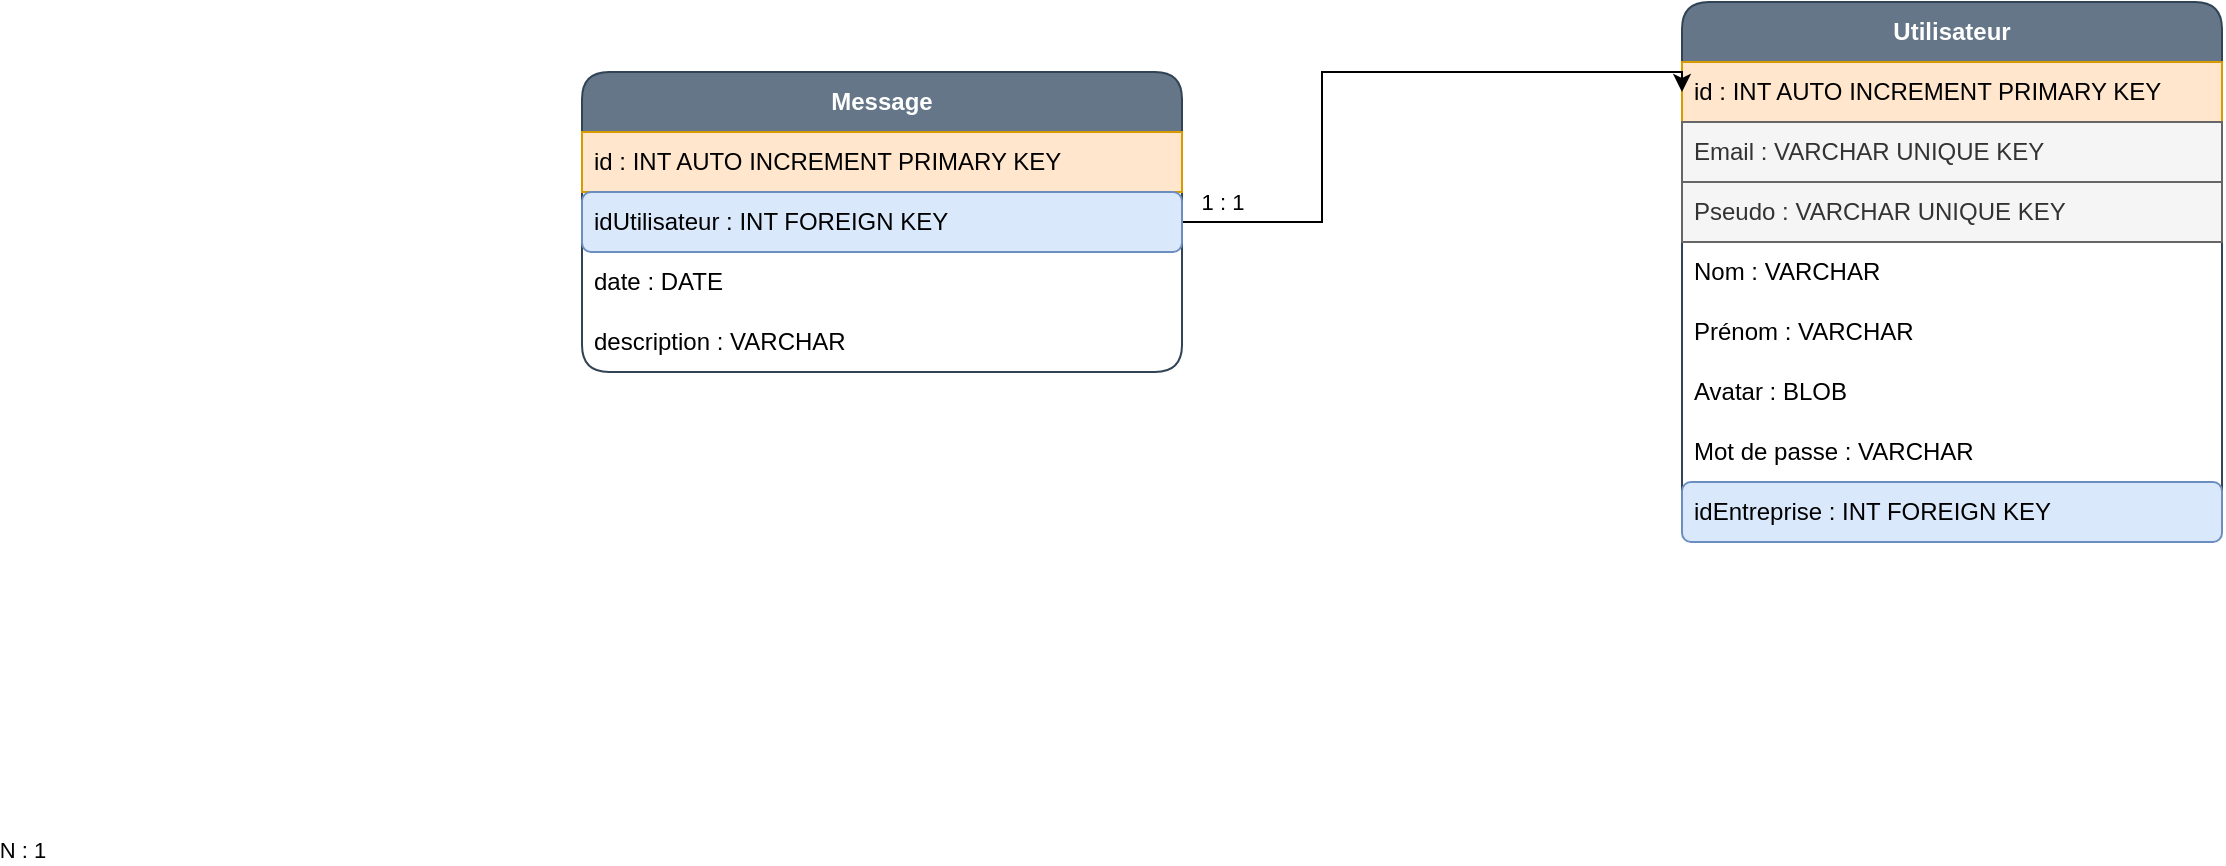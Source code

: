 <mxfile version="20.6.0" type="device"><diagram id="LearKynFpItAed_J9O5Z" name="Page-1"><mxGraphModel dx="3289" dy="838" grid="1" gridSize="10" guides="1" tooltips="1" connect="1" arrows="1" fold="1" page="1" pageScale="1" pageWidth="827" pageHeight="1169" math="0" shadow="0"><root><mxCell id="0"/><mxCell id="1" parent="0"/><mxCell id="ulFZzEn4zAZynipG0wvf-1" value="&lt;b&gt;Utilisateur&lt;/b&gt;" style="swimlane;fontStyle=0;childLayout=stackLayout;horizontal=1;startSize=30;horizontalStack=0;resizeParent=1;resizeParentMax=0;resizeLast=0;collapsible=1;marginBottom=0;whiteSpace=wrap;html=1;rounded=1;fillColor=#647687;strokeColor=#314354;fontColor=#ffffff;" vertex="1" parent="1"><mxGeometry x="-490" y="510" width="270" height="270" as="geometry"/></mxCell><mxCell id="ulFZzEn4zAZynipG0wvf-2" value="id : INT AUTO INCREMENT PRIMARY KEY" style="text;strokeColor=#d79b00;fillColor=#ffe6cc;align=left;verticalAlign=middle;spacingLeft=4;spacingRight=4;overflow=hidden;points=[[0,0.5],[1,0.5]];portConstraint=eastwest;rotatable=0;whiteSpace=wrap;html=1;" vertex="1" parent="ulFZzEn4zAZynipG0wvf-1"><mxGeometry y="30" width="270" height="30" as="geometry"/></mxCell><mxCell id="ulFZzEn4zAZynipG0wvf-3" value="Email : VARCHAR UNIQUE KEY" style="text;strokeColor=#666666;fillColor=#f5f5f5;align=left;verticalAlign=middle;spacingLeft=4;spacingRight=4;overflow=hidden;points=[[0,0.5],[1,0.5]];portConstraint=eastwest;rotatable=0;whiteSpace=wrap;html=1;fontColor=#333333;" vertex="1" parent="ulFZzEn4zAZynipG0wvf-1"><mxGeometry y="60" width="270" height="30" as="geometry"/></mxCell><mxCell id="ulFZzEn4zAZynipG0wvf-4" value="Pseudo : VARCHAR UNIQUE KEY" style="text;strokeColor=#666666;fillColor=#f5f5f5;align=left;verticalAlign=middle;spacingLeft=4;spacingRight=4;overflow=hidden;points=[[0,0.5],[1,0.5]];portConstraint=eastwest;rotatable=0;whiteSpace=wrap;html=1;fontColor=#333333;" vertex="1" parent="ulFZzEn4zAZynipG0wvf-1"><mxGeometry y="90" width="270" height="30" as="geometry"/></mxCell><mxCell id="ulFZzEn4zAZynipG0wvf-5" value="Nom : VARCHAR" style="text;strokeColor=none;fillColor=none;align=left;verticalAlign=middle;spacingLeft=4;spacingRight=4;overflow=hidden;points=[[0,0.5],[1,0.5]];portConstraint=eastwest;rotatable=0;whiteSpace=wrap;html=1;" vertex="1" parent="ulFZzEn4zAZynipG0wvf-1"><mxGeometry y="120" width="270" height="30" as="geometry"/></mxCell><mxCell id="ulFZzEn4zAZynipG0wvf-6" value="Prénom : VARCHAR" style="text;strokeColor=none;fillColor=none;align=left;verticalAlign=middle;spacingLeft=4;spacingRight=4;overflow=hidden;points=[[0,0.5],[1,0.5]];portConstraint=eastwest;rotatable=0;whiteSpace=wrap;html=1;" vertex="1" parent="ulFZzEn4zAZynipG0wvf-1"><mxGeometry y="150" width="270" height="30" as="geometry"/></mxCell><mxCell id="ulFZzEn4zAZynipG0wvf-7" value="Avatar : BLOB" style="text;strokeColor=none;fillColor=none;align=left;verticalAlign=middle;spacingLeft=4;spacingRight=4;overflow=hidden;points=[[0,0.5],[1,0.5]];portConstraint=eastwest;rotatable=0;whiteSpace=wrap;html=1;" vertex="1" parent="ulFZzEn4zAZynipG0wvf-1"><mxGeometry y="180" width="270" height="30" as="geometry"/></mxCell><mxCell id="ulFZzEn4zAZynipG0wvf-8" value="Mot de passe : VARCHAR" style="text;strokeColor=none;fillColor=none;align=left;verticalAlign=middle;spacingLeft=4;spacingRight=4;overflow=hidden;points=[[0,0.5],[1,0.5]];portConstraint=eastwest;rotatable=0;whiteSpace=wrap;html=1;" vertex="1" parent="ulFZzEn4zAZynipG0wvf-1"><mxGeometry y="210" width="270" height="30" as="geometry"/></mxCell><mxCell id="ulFZzEn4zAZynipG0wvf-9" value="idEntreprise : INT FOREIGN KEY" style="text;strokeColor=#6c8ebf;fillColor=#dae8fc;align=left;verticalAlign=middle;spacingLeft=4;spacingRight=4;overflow=hidden;points=[[0,0.5],[1,0.5]];portConstraint=eastwest;rotatable=0;whiteSpace=wrap;html=1;rounded=1;" vertex="1" parent="ulFZzEn4zAZynipG0wvf-1"><mxGeometry y="240" width="270" height="30" as="geometry"/></mxCell><mxCell id="ulFZzEn4zAZynipG0wvf-10" style="edgeStyle=orthogonalEdgeStyle;rounded=0;orthogonalLoop=1;jettySize=auto;html=1;entryX=0;entryY=0.5;entryDx=0;entryDy=0;exitX=1;exitY=0.5;exitDx=0;exitDy=0;" edge="1" parent="1" target="ulFZzEn4zAZynipG0wvf-2" source="ulFZzEn4zAZynipG0wvf-14"><mxGeometry relative="1" as="geometry"><mxPoint x="-1040" y="620" as="sourcePoint"/><mxPoint x="-240" y="320" as="targetPoint"/><Array as="points"><mxPoint x="-670" y="620"/><mxPoint x="-670" y="545"/></Array></mxGeometry></mxCell><mxCell id="ulFZzEn4zAZynipG0wvf-11" value="N : 1" style="edgeLabel;html=1;align=center;verticalAlign=middle;resizable=0;points=[];" vertex="1" connectable="0" parent="ulFZzEn4zAZynipG0wvf-10"><mxGeometry x="0.798" y="-4" relative="1" as="geometry"><mxPoint x="-806" y="385" as="offset"/></mxGeometry></mxCell><mxCell id="ulFZzEn4zAZynipG0wvf-17" value="1 : 1" style="edgeLabel;html=1;align=center;verticalAlign=middle;resizable=0;points=[];" vertex="1" connectable="0" parent="ulFZzEn4zAZynipG0wvf-10"><mxGeometry x="-0.882" y="-2" relative="1" as="geometry"><mxPoint y="-12" as="offset"/></mxGeometry></mxCell><mxCell id="ulFZzEn4zAZynipG0wvf-12" value="&lt;b&gt;Message&lt;/b&gt;" style="swimlane;fontStyle=0;childLayout=stackLayout;horizontal=1;startSize=30;horizontalStack=0;resizeParent=1;resizeParentMax=0;resizeLast=0;collapsible=1;marginBottom=0;whiteSpace=wrap;html=1;rounded=1;fillColor=#647687;fontColor=#ffffff;strokeColor=#314354;" vertex="1" parent="1"><mxGeometry x="-1040" y="545" width="300" height="150" as="geometry"/></mxCell><mxCell id="ulFZzEn4zAZynipG0wvf-13" value="id : INT AUTO INCREMENT PRIMARY KEY" style="text;strokeColor=#d79b00;fillColor=#ffe6cc;align=left;verticalAlign=middle;spacingLeft=4;spacingRight=4;overflow=hidden;points=[[0,0.5],[1,0.5]];portConstraint=eastwest;rotatable=0;whiteSpace=wrap;html=1;" vertex="1" parent="ulFZzEn4zAZynipG0wvf-12"><mxGeometry y="30" width="300" height="30" as="geometry"/></mxCell><mxCell id="ulFZzEn4zAZynipG0wvf-14" value="idUtilisateur : INT FOREIGN KEY" style="text;strokeColor=#6c8ebf;fillColor=#dae8fc;align=left;verticalAlign=middle;spacingLeft=4;spacingRight=4;overflow=hidden;points=[[0,0.5],[1,0.5]];portConstraint=eastwest;rotatable=0;whiteSpace=wrap;html=1;rounded=1;" vertex="1" parent="ulFZzEn4zAZynipG0wvf-12"><mxGeometry y="60" width="300" height="30" as="geometry"/></mxCell><mxCell id="ulFZzEn4zAZynipG0wvf-15" value="date : DATE" style="text;strokeColor=none;fillColor=none;align=left;verticalAlign=middle;spacingLeft=4;spacingRight=4;overflow=hidden;points=[[0,0.5],[1,0.5]];portConstraint=eastwest;rotatable=0;whiteSpace=wrap;html=1;rounded=1;" vertex="1" parent="ulFZzEn4zAZynipG0wvf-12"><mxGeometry y="90" width="300" height="30" as="geometry"/></mxCell><mxCell id="ulFZzEn4zAZynipG0wvf-16" value="description : VARCHAR" style="text;strokeColor=none;fillColor=none;align=left;verticalAlign=middle;spacingLeft=4;spacingRight=4;overflow=hidden;points=[[0,0.5],[1,0.5]];portConstraint=eastwest;rotatable=0;whiteSpace=wrap;html=1;rounded=1;" vertex="1" parent="ulFZzEn4zAZynipG0wvf-12"><mxGeometry y="120" width="300" height="30" as="geometry"/></mxCell></root></mxGraphModel></diagram></mxfile>